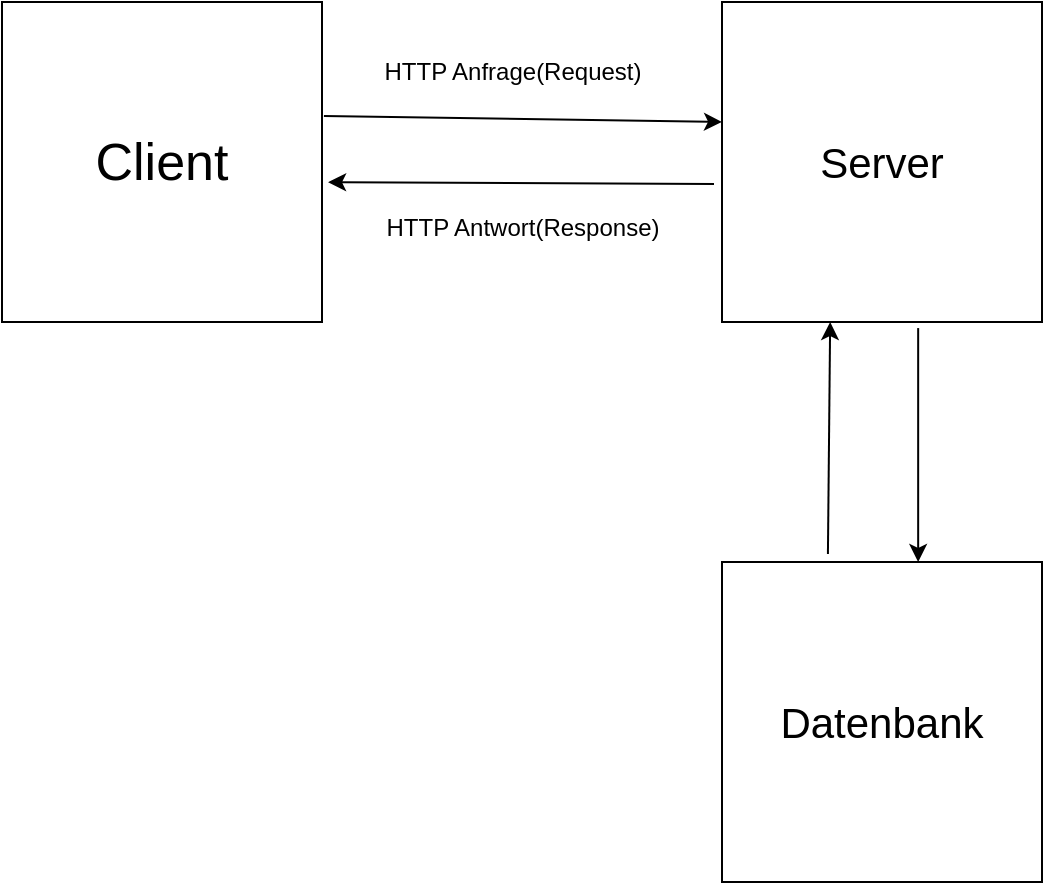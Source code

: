 <mxfile version="21.7.2" type="device">
  <diagram id="nWS09FHVeRhoW53s7X2K" name="Seite-1">
    <mxGraphModel dx="1434" dy="750" grid="1" gridSize="10" guides="1" tooltips="1" connect="1" arrows="1" fold="1" page="1" pageScale="1" pageWidth="827" pageHeight="1169" math="0" shadow="0">
      <root>
        <mxCell id="0" />
        <mxCell id="1" parent="0" />
        <mxCell id="HSRq0OkOa7dt3RhMJO7E-1" value="&lt;font style=&quot;font-size: 26px;&quot;&gt;Client&lt;/font&gt;" style="whiteSpace=wrap;html=1;aspect=fixed;" vertex="1" parent="1">
          <mxGeometry x="120" y="160" width="160" height="160" as="geometry" />
        </mxCell>
        <mxCell id="HSRq0OkOa7dt3RhMJO7E-2" value="&lt;span style=&quot;font-size: 21px;&quot;&gt;Server&lt;/span&gt;" style="whiteSpace=wrap;html=1;aspect=fixed;" vertex="1" parent="1">
          <mxGeometry x="480" y="160" width="160" height="160" as="geometry" />
        </mxCell>
        <mxCell id="HSRq0OkOa7dt3RhMJO7E-3" value="" style="endArrow=classic;html=1;rounded=0;exitX=1.006;exitY=0.356;exitDx=0;exitDy=0;exitPerimeter=0;entryX=0;entryY=0.375;entryDx=0;entryDy=0;entryPerimeter=0;" edge="1" parent="1" source="HSRq0OkOa7dt3RhMJO7E-1" target="HSRq0OkOa7dt3RhMJO7E-2">
          <mxGeometry width="50" height="50" relative="1" as="geometry">
            <mxPoint x="340" y="230" as="sourcePoint" />
            <mxPoint x="390" y="180" as="targetPoint" />
          </mxGeometry>
        </mxCell>
        <mxCell id="HSRq0OkOa7dt3RhMJO7E-5" value="HTTP Anfrage(Request)" style="text;html=1;align=center;verticalAlign=middle;resizable=0;points=[];autosize=1;strokeColor=none;fillColor=none;" vertex="1" parent="1">
          <mxGeometry x="300" y="180" width="150" height="30" as="geometry" />
        </mxCell>
        <mxCell id="HSRq0OkOa7dt3RhMJO7E-6" value="" style="endArrow=classic;html=1;rounded=0;exitX=-0.025;exitY=0.569;exitDx=0;exitDy=0;exitPerimeter=0;entryX=1.019;entryY=0.563;entryDx=0;entryDy=0;entryPerimeter=0;" edge="1" parent="1" source="HSRq0OkOa7dt3RhMJO7E-2" target="HSRq0OkOa7dt3RhMJO7E-1">
          <mxGeometry width="50" height="50" relative="1" as="geometry">
            <mxPoint x="360" y="290" as="sourcePoint" />
            <mxPoint x="300" y="250" as="targetPoint" />
          </mxGeometry>
        </mxCell>
        <mxCell id="HSRq0OkOa7dt3RhMJO7E-8" value="HTTP Antwort(Response)" style="text;html=1;align=center;verticalAlign=middle;resizable=0;points=[];autosize=1;strokeColor=none;fillColor=none;" vertex="1" parent="1">
          <mxGeometry x="300" y="258" width="160" height="30" as="geometry" />
        </mxCell>
        <mxCell id="HSRq0OkOa7dt3RhMJO7E-9" value="&lt;font style=&quot;font-size: 21px;&quot;&gt;Datenbank&lt;/font&gt;" style="whiteSpace=wrap;html=1;aspect=fixed;" vertex="1" parent="1">
          <mxGeometry x="480" y="440" width="160" height="160" as="geometry" />
        </mxCell>
        <mxCell id="HSRq0OkOa7dt3RhMJO7E-10" value="" style="endArrow=classic;html=1;rounded=0;entryX=0.338;entryY=1;entryDx=0;entryDy=0;entryPerimeter=0;exitX=0.331;exitY=-0.025;exitDx=0;exitDy=0;exitPerimeter=0;" edge="1" parent="1" source="HSRq0OkOa7dt3RhMJO7E-9" target="HSRq0OkOa7dt3RhMJO7E-2">
          <mxGeometry width="50" height="50" relative="1" as="geometry">
            <mxPoint x="534" y="430" as="sourcePoint" />
            <mxPoint x="580" y="390" as="targetPoint" />
          </mxGeometry>
        </mxCell>
        <mxCell id="HSRq0OkOa7dt3RhMJO7E-11" value="" style="endArrow=classic;html=1;rounded=0;exitX=0.613;exitY=1.019;exitDx=0;exitDy=0;exitPerimeter=0;entryX=0.613;entryY=0;entryDx=0;entryDy=0;entryPerimeter=0;" edge="1" parent="1" source="HSRq0OkOa7dt3RhMJO7E-2" target="HSRq0OkOa7dt3RhMJO7E-9">
          <mxGeometry width="50" height="50" relative="1" as="geometry">
            <mxPoint x="580" y="330" as="sourcePoint" />
            <mxPoint x="578" y="430" as="targetPoint" />
          </mxGeometry>
        </mxCell>
      </root>
    </mxGraphModel>
  </diagram>
</mxfile>
